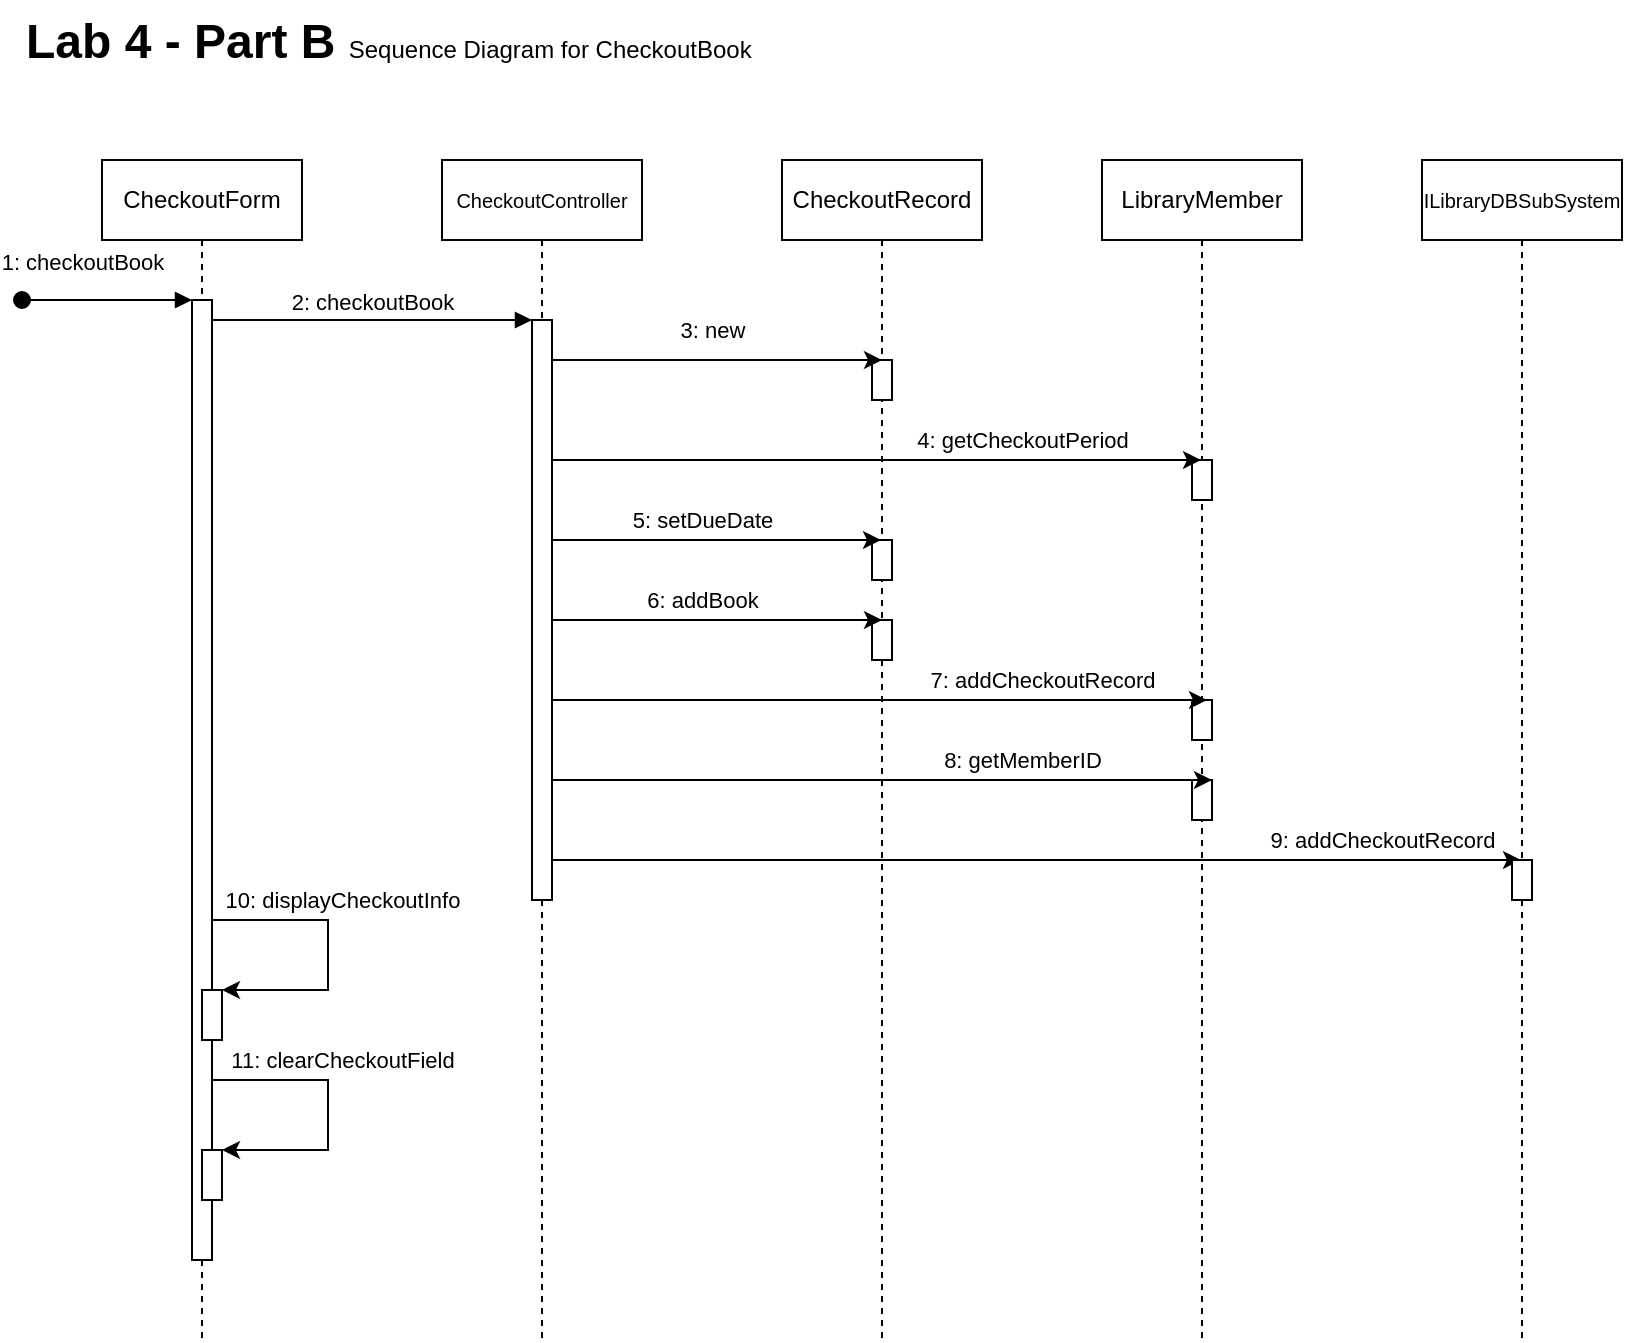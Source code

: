 <mxfile version="26.2.5">
  <diagram name="Page-1" id="2YBvvXClWsGukQMizWep">
    <mxGraphModel dx="948" dy="652" grid="1" gridSize="10" guides="1" tooltips="1" connect="1" arrows="1" fold="1" page="1" pageScale="1" pageWidth="850" pageHeight="1100" math="0" shadow="0">
      <root>
        <mxCell id="0" />
        <mxCell id="1" parent="0" />
        <mxCell id="aM9ryv3xv72pqoxQDRHE-1" value="CheckoutForm" style="shape=umlLifeline;perimeter=lifelinePerimeter;whiteSpace=wrap;html=1;container=0;dropTarget=0;collapsible=0;recursiveResize=0;outlineConnect=0;portConstraint=eastwest;newEdgeStyle={&quot;edgeStyle&quot;:&quot;elbowEdgeStyle&quot;,&quot;elbow&quot;:&quot;vertical&quot;,&quot;curved&quot;:0,&quot;rounded&quot;:0};" parent="1" vertex="1">
          <mxGeometry x="70" y="90" width="100" height="590" as="geometry" />
        </mxCell>
        <mxCell id="aM9ryv3xv72pqoxQDRHE-2" value="" style="html=1;points=[];perimeter=orthogonalPerimeter;outlineConnect=0;targetShapes=umlLifeline;portConstraint=eastwest;newEdgeStyle={&quot;edgeStyle&quot;:&quot;elbowEdgeStyle&quot;,&quot;elbow&quot;:&quot;vertical&quot;,&quot;curved&quot;:0,&quot;rounded&quot;:0};" parent="aM9ryv3xv72pqoxQDRHE-1" vertex="1">
          <mxGeometry x="45" y="70" width="10" height="480" as="geometry" />
        </mxCell>
        <mxCell id="aM9ryv3xv72pqoxQDRHE-3" value="1: checkoutBook" style="html=1;verticalAlign=bottom;startArrow=oval;endArrow=block;startSize=8;edgeStyle=elbowEdgeStyle;elbow=vertical;curved=0;rounded=0;" parent="aM9ryv3xv72pqoxQDRHE-1" target="aM9ryv3xv72pqoxQDRHE-2" edge="1">
          <mxGeometry x="-0.294" y="10" relative="1" as="geometry">
            <mxPoint x="-40" y="70" as="sourcePoint" />
            <Array as="points">
              <mxPoint x="-40" y="70" />
            </Array>
            <mxPoint as="offset" />
          </mxGeometry>
        </mxCell>
        <mxCell id="aM9ryv3xv72pqoxQDRHE-5" value="&lt;font style=&quot;font-size: 10px;&quot;&gt;CheckoutController&lt;/font&gt;" style="shape=umlLifeline;perimeter=lifelinePerimeter;whiteSpace=wrap;html=1;container=0;dropTarget=0;collapsible=0;recursiveResize=0;outlineConnect=0;portConstraint=eastwest;newEdgeStyle={&quot;edgeStyle&quot;:&quot;elbowEdgeStyle&quot;,&quot;elbow&quot;:&quot;vertical&quot;,&quot;curved&quot;:0,&quot;rounded&quot;:0};" parent="1" vertex="1">
          <mxGeometry x="240" y="90" width="100" height="590" as="geometry" />
        </mxCell>
        <mxCell id="aM9ryv3xv72pqoxQDRHE-6" value="" style="html=1;points=[];perimeter=orthogonalPerimeter;outlineConnect=0;targetShapes=umlLifeline;portConstraint=eastwest;newEdgeStyle={&quot;edgeStyle&quot;:&quot;elbowEdgeStyle&quot;,&quot;elbow&quot;:&quot;vertical&quot;,&quot;curved&quot;:0,&quot;rounded&quot;:0};" parent="aM9ryv3xv72pqoxQDRHE-5" vertex="1">
          <mxGeometry x="45" y="80" width="10" height="290" as="geometry" />
        </mxCell>
        <mxCell id="aM9ryv3xv72pqoxQDRHE-7" value="2: checkoutBook" style="html=1;verticalAlign=bottom;endArrow=block;edgeStyle=elbowEdgeStyle;elbow=vertical;curved=0;rounded=0;" parent="1" source="aM9ryv3xv72pqoxQDRHE-2" target="aM9ryv3xv72pqoxQDRHE-6" edge="1">
          <mxGeometry relative="1" as="geometry">
            <mxPoint x="215" y="180" as="sourcePoint" />
            <Array as="points">
              <mxPoint x="200" y="170" />
            </Array>
          </mxGeometry>
        </mxCell>
        <mxCell id="wKoIHcTktw6VZAokPR7b-3" value="CheckoutRecord" style="shape=umlLifeline;perimeter=lifelinePerimeter;whiteSpace=wrap;html=1;container=0;dropTarget=0;collapsible=0;recursiveResize=0;outlineConnect=0;portConstraint=eastwest;newEdgeStyle={&quot;edgeStyle&quot;:&quot;elbowEdgeStyle&quot;,&quot;elbow&quot;:&quot;vertical&quot;,&quot;curved&quot;:0,&quot;rounded&quot;:0};" parent="1" vertex="1">
          <mxGeometry x="410" y="90" width="100" height="590" as="geometry" />
        </mxCell>
        <mxCell id="wKoIHcTktw6VZAokPR7b-4" value="" style="html=1;points=[];perimeter=orthogonalPerimeter;outlineConnect=0;targetShapes=umlLifeline;portConstraint=eastwest;newEdgeStyle={&quot;edgeStyle&quot;:&quot;elbowEdgeStyle&quot;,&quot;elbow&quot;:&quot;vertical&quot;,&quot;curved&quot;:0,&quot;rounded&quot;:0};" parent="wKoIHcTktw6VZAokPR7b-3" vertex="1">
          <mxGeometry x="45" y="100" width="10" height="20" as="geometry" />
        </mxCell>
        <mxCell id="VNOUo99WSmSHiwqAkJTP-10" value="" style="html=1;points=[];perimeter=orthogonalPerimeter;outlineConnect=0;targetShapes=umlLifeline;portConstraint=eastwest;newEdgeStyle={&quot;edgeStyle&quot;:&quot;elbowEdgeStyle&quot;,&quot;elbow&quot;:&quot;vertical&quot;,&quot;curved&quot;:0,&quot;rounded&quot;:0};" vertex="1" parent="wKoIHcTktw6VZAokPR7b-3">
          <mxGeometry x="45" y="190" width="10" height="20" as="geometry" />
        </mxCell>
        <mxCell id="VNOUo99WSmSHiwqAkJTP-14" value="" style="html=1;points=[];perimeter=orthogonalPerimeter;outlineConnect=0;targetShapes=umlLifeline;portConstraint=eastwest;newEdgeStyle={&quot;edgeStyle&quot;:&quot;elbowEdgeStyle&quot;,&quot;elbow&quot;:&quot;vertical&quot;,&quot;curved&quot;:0,&quot;rounded&quot;:0};" vertex="1" parent="wKoIHcTktw6VZAokPR7b-3">
          <mxGeometry x="45" y="230" width="10" height="20" as="geometry" />
        </mxCell>
        <mxCell id="wKoIHcTktw6VZAokPR7b-5" value="LibraryMember" style="shape=umlLifeline;perimeter=lifelinePerimeter;whiteSpace=wrap;html=1;container=0;dropTarget=0;collapsible=0;recursiveResize=0;outlineConnect=0;portConstraint=eastwest;newEdgeStyle={&quot;edgeStyle&quot;:&quot;elbowEdgeStyle&quot;,&quot;elbow&quot;:&quot;vertical&quot;,&quot;curved&quot;:0,&quot;rounded&quot;:0};" parent="1" vertex="1">
          <mxGeometry x="570" y="90" width="100" height="590" as="geometry" />
        </mxCell>
        <mxCell id="VNOUo99WSmSHiwqAkJTP-5" value="" style="html=1;points=[];perimeter=orthogonalPerimeter;outlineConnect=0;targetShapes=umlLifeline;portConstraint=eastwest;newEdgeStyle={&quot;edgeStyle&quot;:&quot;elbowEdgeStyle&quot;,&quot;elbow&quot;:&quot;vertical&quot;,&quot;curved&quot;:0,&quot;rounded&quot;:0};" vertex="1" parent="wKoIHcTktw6VZAokPR7b-5">
          <mxGeometry x="45" y="150" width="10" height="20" as="geometry" />
        </mxCell>
        <mxCell id="VNOUo99WSmSHiwqAkJTP-18" value="" style="html=1;points=[];perimeter=orthogonalPerimeter;outlineConnect=0;targetShapes=umlLifeline;portConstraint=eastwest;newEdgeStyle={&quot;edgeStyle&quot;:&quot;elbowEdgeStyle&quot;,&quot;elbow&quot;:&quot;vertical&quot;,&quot;curved&quot;:0,&quot;rounded&quot;:0};" vertex="1" parent="wKoIHcTktw6VZAokPR7b-5">
          <mxGeometry x="45" y="270" width="10" height="20" as="geometry" />
        </mxCell>
        <mxCell id="VNOUo99WSmSHiwqAkJTP-21" value="" style="html=1;points=[];perimeter=orthogonalPerimeter;outlineConnect=0;targetShapes=umlLifeline;portConstraint=eastwest;newEdgeStyle={&quot;edgeStyle&quot;:&quot;elbowEdgeStyle&quot;,&quot;elbow&quot;:&quot;vertical&quot;,&quot;curved&quot;:0,&quot;rounded&quot;:0};" vertex="1" parent="wKoIHcTktw6VZAokPR7b-5">
          <mxGeometry x="45" y="310" width="10" height="20" as="geometry" />
        </mxCell>
        <mxCell id="wKoIHcTktw6VZAokPR7b-7" value="" style="edgeStyle=elbowEdgeStyle;rounded=0;orthogonalLoop=1;jettySize=auto;html=1;elbow=vertical;curved=0;" parent="1" source="aM9ryv3xv72pqoxQDRHE-6" edge="1">
          <mxGeometry relative="1" as="geometry">
            <mxPoint x="300" y="190.003" as="sourcePoint" />
            <mxPoint x="460" y="190" as="targetPoint" />
          </mxGeometry>
        </mxCell>
        <mxCell id="wKoIHcTktw6VZAokPR7b-8" value="3: new" style="edgeLabel;html=1;align=center;verticalAlign=middle;resizable=0;points=[];" parent="wKoIHcTktw6VZAokPR7b-7" vertex="1" connectable="0">
          <mxGeometry x="-0.037" y="-2" relative="1" as="geometry">
            <mxPoint y="-17" as="offset" />
          </mxGeometry>
        </mxCell>
        <mxCell id="wKoIHcTktw6VZAokPR7b-16" value="&lt;h1 style=&quot;margin-top: 0px;&quot;&gt;Lab 4 - Part B&amp;nbsp;&lt;span style=&quot;font-size: 12px; font-weight: normal;&quot;&gt;Sequence Diagram for CheckoutBook&lt;/span&gt;&lt;/h1&gt;" style="text;html=1;whiteSpace=wrap;overflow=hidden;rounded=0;" parent="1" vertex="1">
          <mxGeometry x="30" y="10" width="400" height="40" as="geometry" />
        </mxCell>
        <mxCell id="VNOUo99WSmSHiwqAkJTP-1" value="&lt;font style=&quot;font-size: 10px;&quot;&gt;ILibraryDBSubSystem&lt;/font&gt;" style="shape=umlLifeline;perimeter=lifelinePerimeter;whiteSpace=wrap;html=1;container=0;dropTarget=0;collapsible=0;recursiveResize=0;outlineConnect=0;portConstraint=eastwest;newEdgeStyle={&quot;edgeStyle&quot;:&quot;elbowEdgeStyle&quot;,&quot;elbow&quot;:&quot;vertical&quot;,&quot;curved&quot;:0,&quot;rounded&quot;:0};" vertex="1" parent="1">
          <mxGeometry x="730" y="90" width="100" height="590" as="geometry" />
        </mxCell>
        <mxCell id="VNOUo99WSmSHiwqAkJTP-3" value="" style="edgeStyle=elbowEdgeStyle;rounded=0;orthogonalLoop=1;jettySize=auto;html=1;elbow=vertical;curved=0;" edge="1" parent="1" source="aM9ryv3xv72pqoxQDRHE-6" target="wKoIHcTktw6VZAokPR7b-5">
          <mxGeometry relative="1" as="geometry">
            <Array as="points">
              <mxPoint x="360" y="240" />
            </Array>
          </mxGeometry>
        </mxCell>
        <mxCell id="VNOUo99WSmSHiwqAkJTP-4" value="4: getCheckoutPeriod" style="edgeLabel;html=1;align=center;verticalAlign=middle;resizable=0;points=[];" vertex="1" connectable="0" parent="VNOUo99WSmSHiwqAkJTP-3">
          <mxGeometry x="-0.127" y="-2" relative="1" as="geometry">
            <mxPoint x="93" y="-12" as="offset" />
          </mxGeometry>
        </mxCell>
        <mxCell id="VNOUo99WSmSHiwqAkJTP-8" value="" style="edgeStyle=elbowEdgeStyle;rounded=0;orthogonalLoop=1;jettySize=auto;html=1;elbow=horizontal;curved=0;" edge="1" parent="1">
          <mxGeometry relative="1" as="geometry">
            <mxPoint x="295" y="280.003" as="sourcePoint" />
            <mxPoint x="459.5" y="280.003" as="targetPoint" />
          </mxGeometry>
        </mxCell>
        <mxCell id="VNOUo99WSmSHiwqAkJTP-9" value="5: setDueDate" style="edgeLabel;html=1;align=center;verticalAlign=middle;resizable=0;points=[];" vertex="1" connectable="0" parent="VNOUo99WSmSHiwqAkJTP-8">
          <mxGeometry x="-0.139" relative="1" as="geometry">
            <mxPoint x="4" y="-10" as="offset" />
          </mxGeometry>
        </mxCell>
        <mxCell id="VNOUo99WSmSHiwqAkJTP-12" value="" style="edgeStyle=elbowEdgeStyle;rounded=0;orthogonalLoop=1;jettySize=auto;html=1;elbow=horizontal;curved=0;" edge="1" parent="1" source="aM9ryv3xv72pqoxQDRHE-6">
          <mxGeometry relative="1" as="geometry">
            <mxPoint x="300" y="320" as="sourcePoint" />
            <mxPoint x="460" y="320" as="targetPoint" />
            <Array as="points">
              <mxPoint x="340" y="320" />
              <mxPoint x="375" y="300" />
            </Array>
          </mxGeometry>
        </mxCell>
        <mxCell id="VNOUo99WSmSHiwqAkJTP-13" value="6: addBook" style="edgeLabel;html=1;align=center;verticalAlign=middle;resizable=0;points=[];" vertex="1" connectable="0" parent="VNOUo99WSmSHiwqAkJTP-12">
          <mxGeometry x="-0.139" relative="1" as="geometry">
            <mxPoint x="4" y="-10" as="offset" />
          </mxGeometry>
        </mxCell>
        <mxCell id="VNOUo99WSmSHiwqAkJTP-16" value="" style="edgeStyle=elbowEdgeStyle;rounded=0;orthogonalLoop=1;jettySize=auto;html=1;elbow=vertical;curved=0;" edge="1" parent="1" source="aM9ryv3xv72pqoxQDRHE-6">
          <mxGeometry relative="1" as="geometry">
            <mxPoint x="297.5" y="360" as="sourcePoint" />
            <mxPoint x="622.5" y="360" as="targetPoint" />
            <Array as="points">
              <mxPoint x="362.5" y="360" />
            </Array>
          </mxGeometry>
        </mxCell>
        <mxCell id="VNOUo99WSmSHiwqAkJTP-17" value="7: addCheckoutRecord" style="edgeLabel;html=1;align=center;verticalAlign=middle;resizable=0;points=[];" vertex="1" connectable="0" parent="VNOUo99WSmSHiwqAkJTP-16">
          <mxGeometry x="-0.127" y="-2" relative="1" as="geometry">
            <mxPoint x="102" y="-12" as="offset" />
          </mxGeometry>
        </mxCell>
        <mxCell id="VNOUo99WSmSHiwqAkJTP-19" value="" style="edgeStyle=elbowEdgeStyle;rounded=0;orthogonalLoop=1;jettySize=auto;html=1;elbow=vertical;curved=0;" edge="1" parent="1" source="aM9ryv3xv72pqoxQDRHE-6">
          <mxGeometry relative="1" as="geometry">
            <mxPoint x="300" y="400" as="sourcePoint" />
            <mxPoint x="625" y="400" as="targetPoint" />
            <Array as="points">
              <mxPoint x="365" y="400" />
            </Array>
          </mxGeometry>
        </mxCell>
        <mxCell id="VNOUo99WSmSHiwqAkJTP-20" value="8: getMemberID" style="edgeLabel;html=1;align=center;verticalAlign=middle;resizable=0;points=[];" vertex="1" connectable="0" parent="VNOUo99WSmSHiwqAkJTP-19">
          <mxGeometry x="-0.127" y="-2" relative="1" as="geometry">
            <mxPoint x="91" y="-12" as="offset" />
          </mxGeometry>
        </mxCell>
        <mxCell id="VNOUo99WSmSHiwqAkJTP-22" value="" style="edgeStyle=elbowEdgeStyle;rounded=0;orthogonalLoop=1;jettySize=auto;html=1;elbow=vertical;curved=0;" edge="1" parent="1" target="VNOUo99WSmSHiwqAkJTP-1">
          <mxGeometry relative="1" as="geometry">
            <mxPoint x="295" y="440" as="sourcePoint" />
            <mxPoint x="625" y="440" as="targetPoint" />
            <Array as="points">
              <mxPoint x="365" y="440" />
            </Array>
          </mxGeometry>
        </mxCell>
        <mxCell id="VNOUo99WSmSHiwqAkJTP-23" value="9: addCheckoutRecord" style="edgeLabel;html=1;align=center;verticalAlign=middle;resizable=0;points=[];" vertex="1" connectable="0" parent="VNOUo99WSmSHiwqAkJTP-22">
          <mxGeometry x="-0.127" y="-2" relative="1" as="geometry">
            <mxPoint x="203" y="-12" as="offset" />
          </mxGeometry>
        </mxCell>
        <mxCell id="VNOUo99WSmSHiwqAkJTP-2" value="" style="html=1;points=[];perimeter=orthogonalPerimeter;outlineConnect=0;targetShapes=umlLifeline;portConstraint=eastwest;newEdgeStyle={&quot;edgeStyle&quot;:&quot;elbowEdgeStyle&quot;,&quot;elbow&quot;:&quot;vertical&quot;,&quot;curved&quot;:0,&quot;rounded&quot;:0};" vertex="1" parent="1">
          <mxGeometry x="775" y="440" width="10" height="20" as="geometry" />
        </mxCell>
        <mxCell id="VNOUo99WSmSHiwqAkJTP-24" value="" style="edgeStyle=elbowEdgeStyle;rounded=0;orthogonalLoop=1;jettySize=auto;html=1;elbow=horizontal;curved=0;" edge="1" parent="1" source="aM9ryv3xv72pqoxQDRHE-2">
          <mxGeometry relative="1" as="geometry">
            <mxPoint x="125" y="470" as="sourcePoint" />
            <mxPoint x="130" y="505" as="targetPoint" />
            <Array as="points">
              <mxPoint x="183" y="470" />
            </Array>
          </mxGeometry>
        </mxCell>
        <mxCell id="VNOUo99WSmSHiwqAkJTP-25" value="10: displayCheckoutInfo" style="edgeLabel;html=1;align=center;verticalAlign=middle;resizable=0;points=[];" vertex="1" connectable="0" parent="VNOUo99WSmSHiwqAkJTP-24">
          <mxGeometry x="-0.027" relative="1" as="geometry">
            <mxPoint x="7" y="-23" as="offset" />
          </mxGeometry>
        </mxCell>
        <mxCell id="aM9ryv3xv72pqoxQDRHE-4" value="" style="html=1;points=[];perimeter=orthogonalPerimeter;outlineConnect=0;targetShapes=umlLifeline;portConstraint=eastwest;newEdgeStyle={&quot;edgeStyle&quot;:&quot;elbowEdgeStyle&quot;,&quot;elbow&quot;:&quot;vertical&quot;,&quot;curved&quot;:0,&quot;rounded&quot;:0};" parent="1" vertex="1">
          <mxGeometry x="120" y="505" width="10" height="25" as="geometry" />
        </mxCell>
        <mxCell id="VNOUo99WSmSHiwqAkJTP-26" value="" style="edgeStyle=elbowEdgeStyle;rounded=0;orthogonalLoop=1;jettySize=auto;html=1;elbow=horizontal;curved=0;" edge="1" parent="1">
          <mxGeometry relative="1" as="geometry">
            <mxPoint x="125" y="550" as="sourcePoint" />
            <mxPoint x="130" y="585" as="targetPoint" />
            <Array as="points">
              <mxPoint x="183" y="550" />
            </Array>
          </mxGeometry>
        </mxCell>
        <mxCell id="VNOUo99WSmSHiwqAkJTP-27" value="11: clearCheckoutField" style="edgeLabel;html=1;align=center;verticalAlign=middle;resizable=0;points=[];" vertex="1" connectable="0" parent="VNOUo99WSmSHiwqAkJTP-26">
          <mxGeometry x="-0.027" relative="1" as="geometry">
            <mxPoint x="7" y="-23" as="offset" />
          </mxGeometry>
        </mxCell>
        <mxCell id="VNOUo99WSmSHiwqAkJTP-28" value="" style="html=1;points=[];perimeter=orthogonalPerimeter;outlineConnect=0;targetShapes=umlLifeline;portConstraint=eastwest;newEdgeStyle={&quot;edgeStyle&quot;:&quot;elbowEdgeStyle&quot;,&quot;elbow&quot;:&quot;vertical&quot;,&quot;curved&quot;:0,&quot;rounded&quot;:0};" vertex="1" parent="1">
          <mxGeometry x="120" y="585" width="10" height="25" as="geometry" />
        </mxCell>
      </root>
    </mxGraphModel>
  </diagram>
</mxfile>
